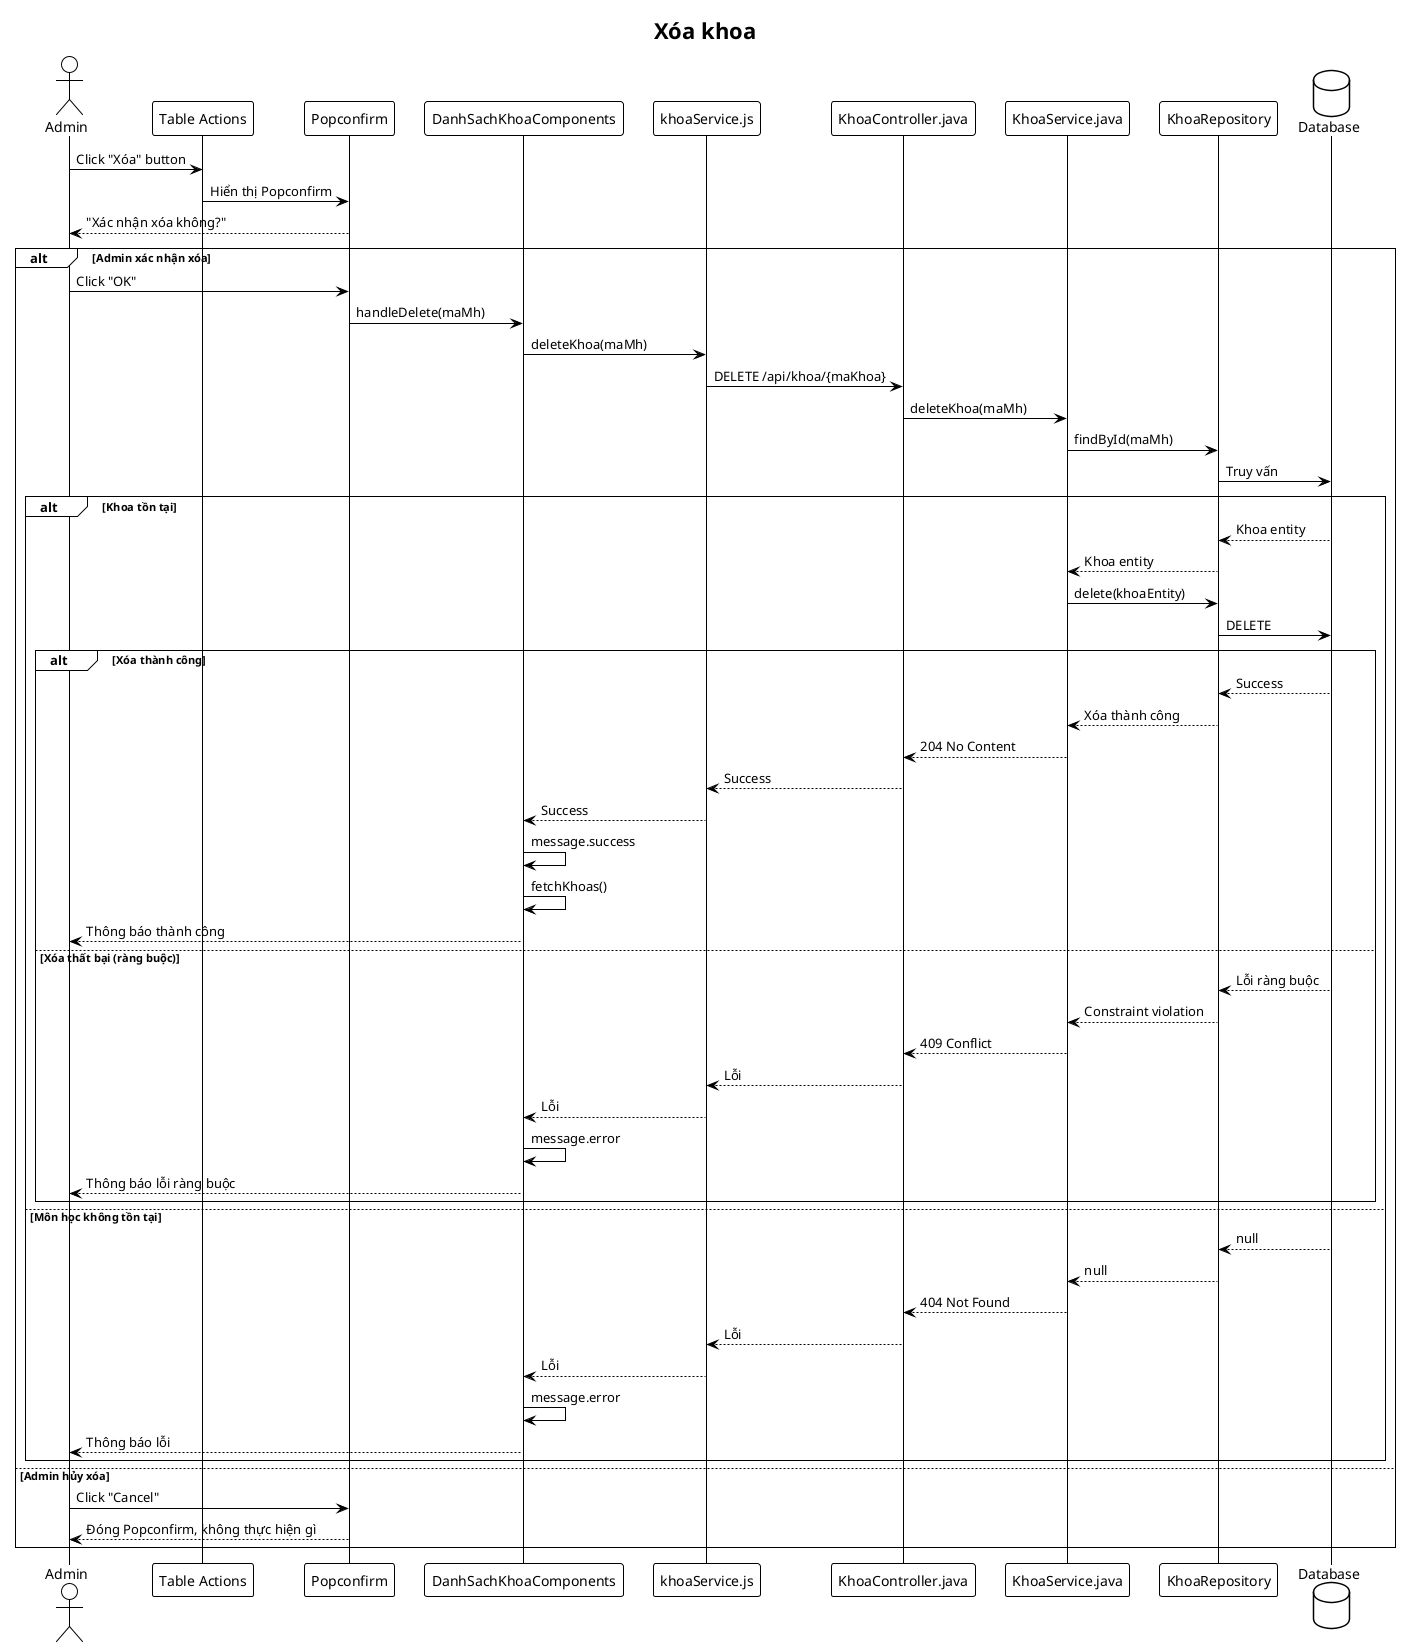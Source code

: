 @startuml
!theme plain
title Xóa khoa

actor "Admin" as admin
participant "Table Actions" as table
participant "Popconfirm" as confirm
participant "DanhSachKhoaComponents" as component
participant "khoaService.js" as service
participant "KhoaController.java" as controller
participant "KhoaService.java" as backendService
participant "KhoaRepository" as repository
database "Database" as db

admin -> table: Click "Xóa" button
table -> confirm: Hiển thị Popconfirm
confirm --> admin: "Xác nhận xóa không?"

alt Admin xác nhận xóa
    admin -> confirm: Click "OK"
    confirm -> component: handleDelete(maMh)
    component -> service: deleteKhoa(maMh)
    service -> controller: DELETE /api/khoa/{maKhoa}
    controller -> backendService: deleteKhoa(maMh)
    backendService -> repository: findById(maMh)
    repository -> db: Truy vấn

    alt Khoa tồn tại
        db --> repository: Khoa entity
        repository --> backendService: Khoa entity
        backendService -> repository: delete(khoaEntity)
        repository -> db: DELETE
        alt Xóa thành công
            db --> repository: Success
            repository --> backendService: Xóa thành công
            backendService --> controller: 204 No Content
            controller --> service: Success
            service --> component: Success

            component -> component: message.success
            component -> component: fetchKhoas()
            component --> admin: Thông báo thành công
        else Xóa thất bại (ràng buộc)
            db --> repository: Lỗi ràng buộc
            repository --> backendService: Constraint violation
            backendService --> controller: 409 Conflict
            controller --> service: Lỗi
            service --> component: Lỗi

            component -> component: message.error
            component --> admin: Thông báo lỗi ràng buộc
        end
    else Môn học không tồn tại
        db --> repository: null
        repository --> backendService: null
        backendService --> controller: 404 Not Found
        controller --> service: Lỗi
        service --> component: Lỗi

        component -> component: message.error
        component --> admin: Thông báo lỗi
    end

else Admin hủy xóa
    admin -> confirm: Click "Cancel"
    confirm --> admin: Đóng Popconfirm, không thực hiện gì
end
@enduml
